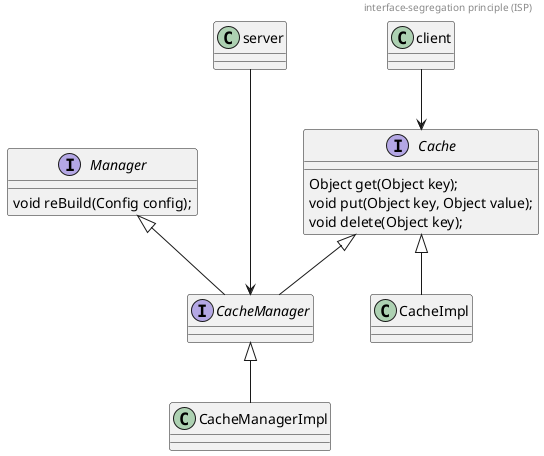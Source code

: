 @startuml
header interface-segregation principle (ISP)
interface Cache {
    Object get(Object key);
    void put(Object key, Object value);
    void delete(Object key);
}
interface Manager {
    void reBuild(Config config);
}

interface CacheManager

class CacheImpl
class CacheManagerImpl

Cache <|-- CacheImpl
Cache <|-- CacheManager
Manager <|-- CacheManager
CacheManager <|-- CacheManagerImpl

class client
class server

client --> Cache
server ---> CacheManager

@enduml